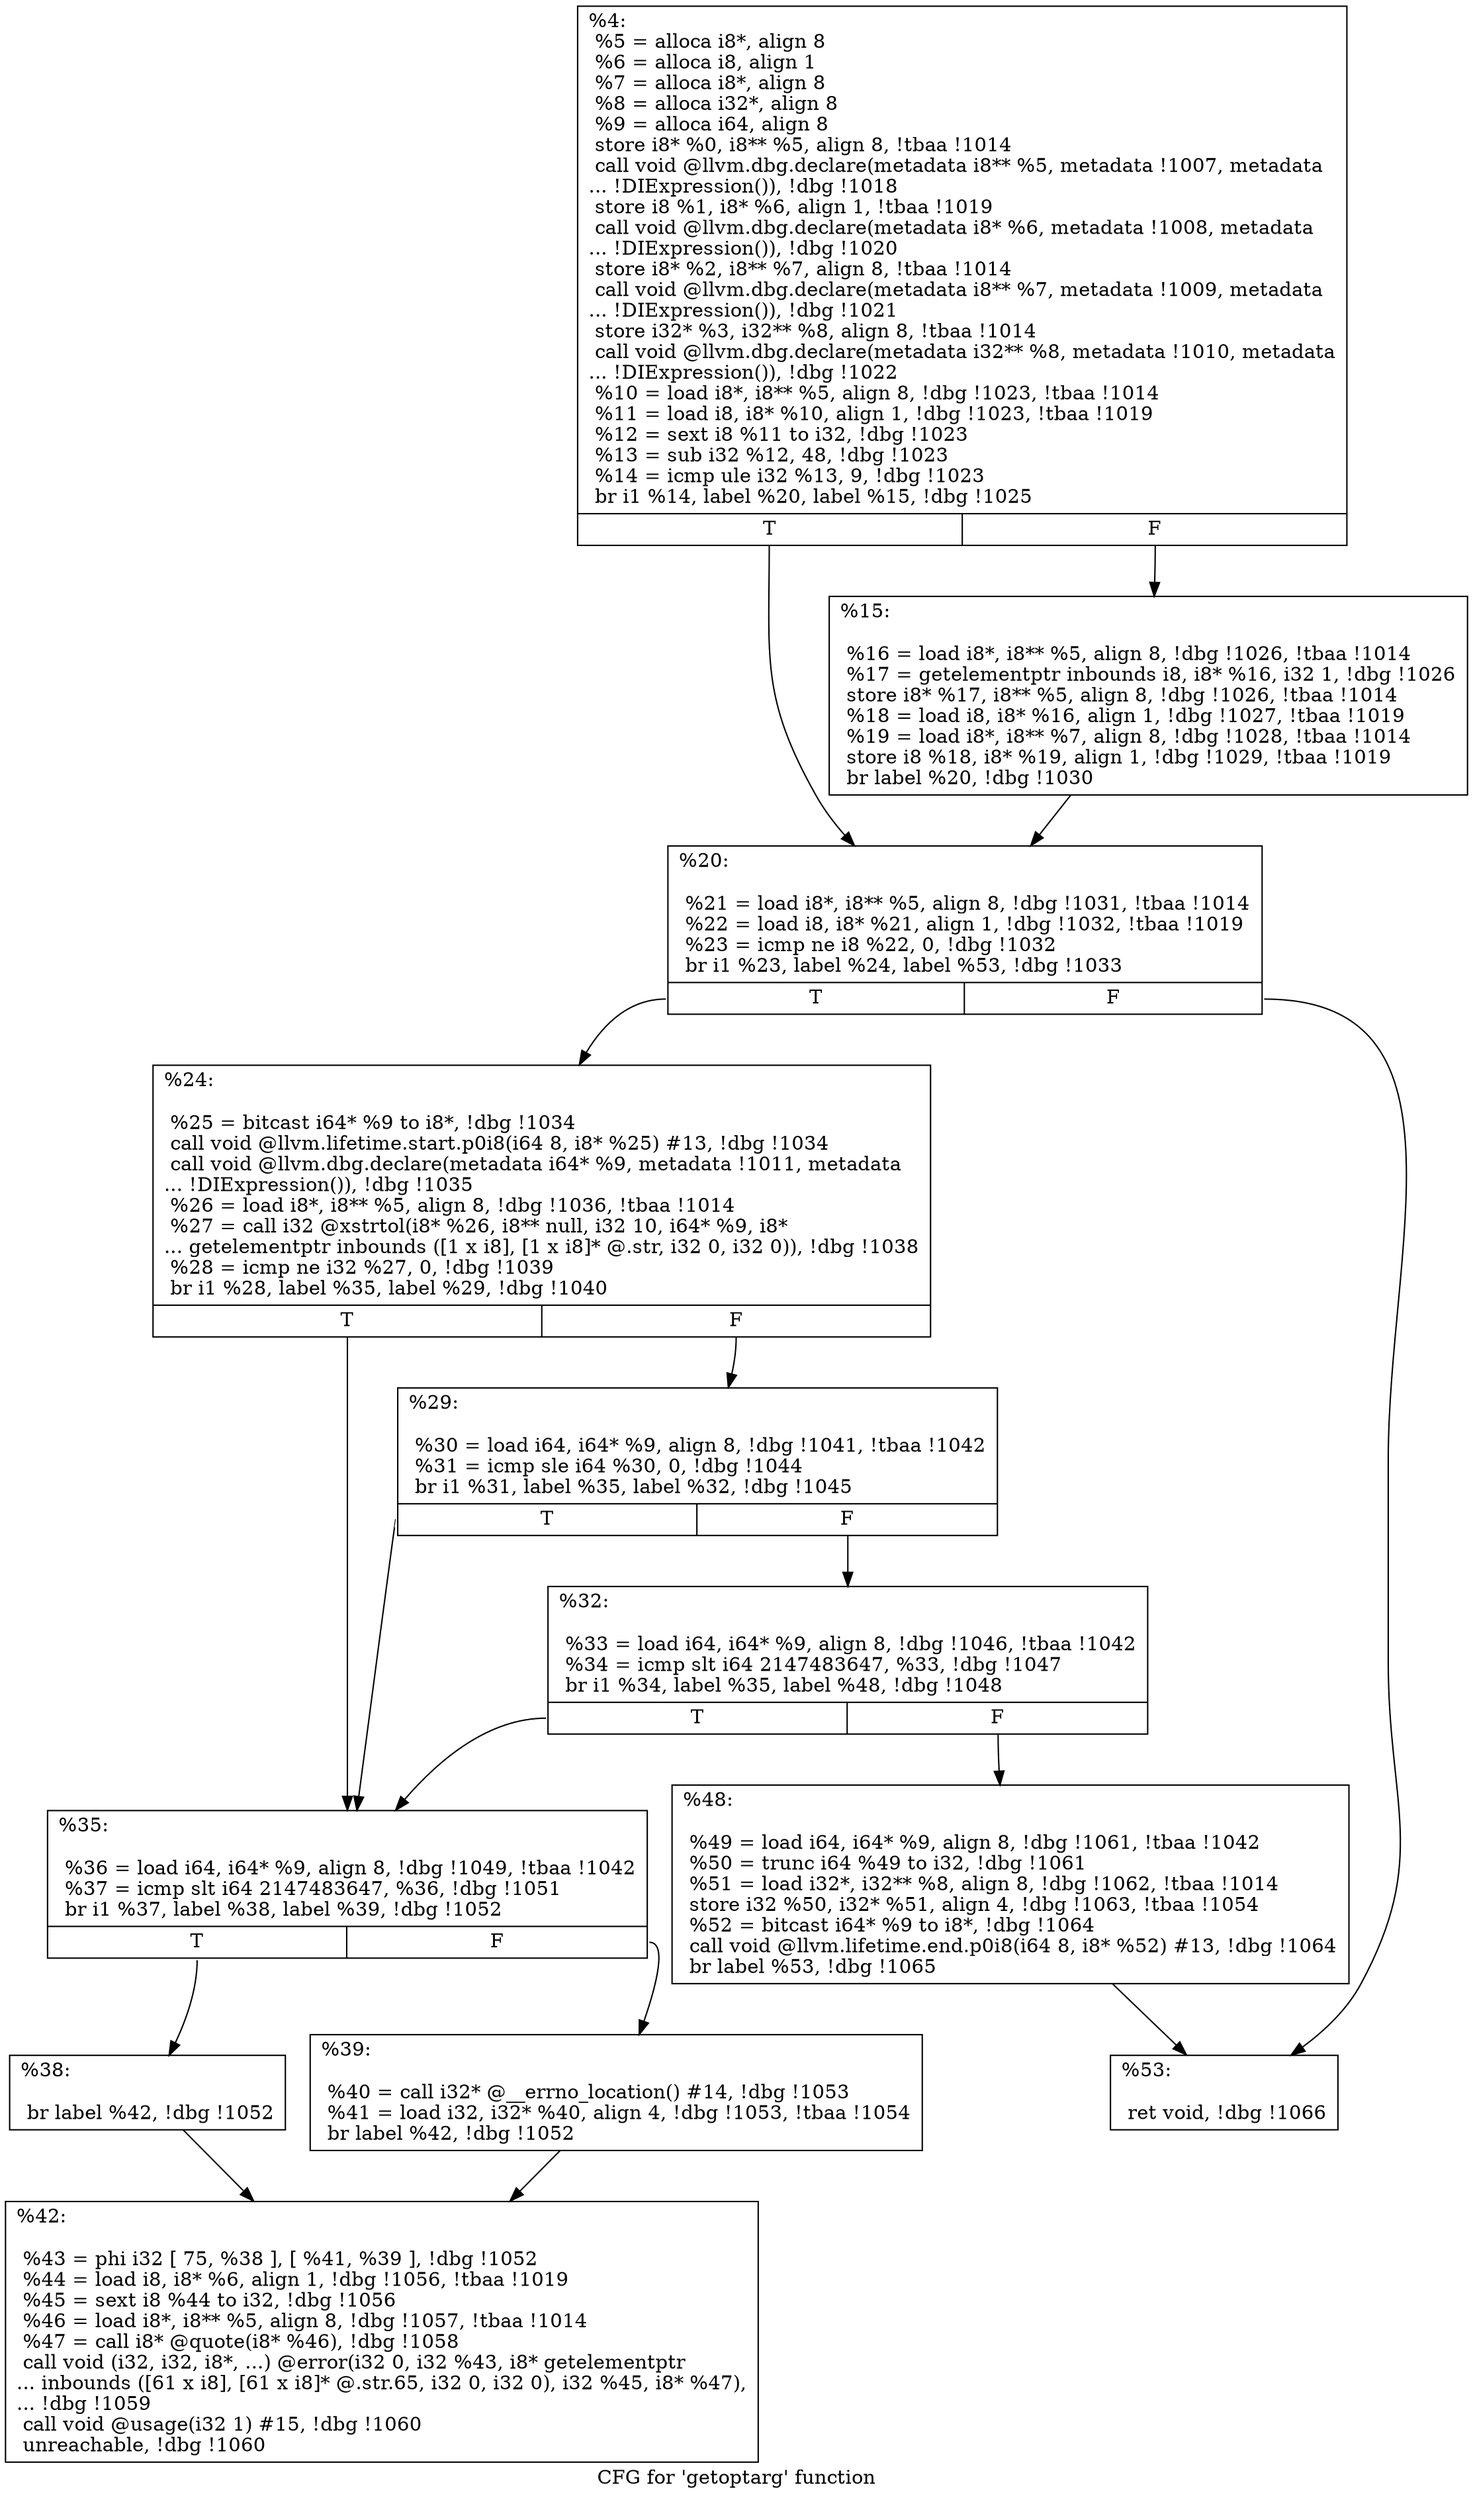 digraph "CFG for 'getoptarg' function" {
	label="CFG for 'getoptarg' function";

	Node0x14da990 [shape=record,label="{%4:\l  %5 = alloca i8*, align 8\l  %6 = alloca i8, align 1\l  %7 = alloca i8*, align 8\l  %8 = alloca i32*, align 8\l  %9 = alloca i64, align 8\l  store i8* %0, i8** %5, align 8, !tbaa !1014\l  call void @llvm.dbg.declare(metadata i8** %5, metadata !1007, metadata\l... !DIExpression()), !dbg !1018\l  store i8 %1, i8* %6, align 1, !tbaa !1019\l  call void @llvm.dbg.declare(metadata i8* %6, metadata !1008, metadata\l... !DIExpression()), !dbg !1020\l  store i8* %2, i8** %7, align 8, !tbaa !1014\l  call void @llvm.dbg.declare(metadata i8** %7, metadata !1009, metadata\l... !DIExpression()), !dbg !1021\l  store i32* %3, i32** %8, align 8, !tbaa !1014\l  call void @llvm.dbg.declare(metadata i32** %8, metadata !1010, metadata\l... !DIExpression()), !dbg !1022\l  %10 = load i8*, i8** %5, align 8, !dbg !1023, !tbaa !1014\l  %11 = load i8, i8* %10, align 1, !dbg !1023, !tbaa !1019\l  %12 = sext i8 %11 to i32, !dbg !1023\l  %13 = sub i32 %12, 48, !dbg !1023\l  %14 = icmp ule i32 %13, 9, !dbg !1023\l  br i1 %14, label %20, label %15, !dbg !1025\l|{<s0>T|<s1>F}}"];
	Node0x14da990:s0 -> Node0x14db230;
	Node0x14da990:s1 -> Node0x14db1e0;
	Node0x14db1e0 [shape=record,label="{%15:\l\l  %16 = load i8*, i8** %5, align 8, !dbg !1026, !tbaa !1014\l  %17 = getelementptr inbounds i8, i8* %16, i32 1, !dbg !1026\l  store i8* %17, i8** %5, align 8, !dbg !1026, !tbaa !1014\l  %18 = load i8, i8* %16, align 1, !dbg !1027, !tbaa !1019\l  %19 = load i8*, i8** %7, align 8, !dbg !1028, !tbaa !1014\l  store i8 %18, i8* %19, align 1, !dbg !1029, !tbaa !1019\l  br label %20, !dbg !1030\l}"];
	Node0x14db1e0 -> Node0x14db230;
	Node0x14db230 [shape=record,label="{%20:\l\l  %21 = load i8*, i8** %5, align 8, !dbg !1031, !tbaa !1014\l  %22 = load i8, i8* %21, align 1, !dbg !1032, !tbaa !1019\l  %23 = icmp ne i8 %22, 0, !dbg !1032\l  br i1 %23, label %24, label %53, !dbg !1033\l|{<s0>T|<s1>F}}"];
	Node0x14db230:s0 -> Node0x14db280;
	Node0x14db230:s1 -> Node0x1559bc0;
	Node0x14db280 [shape=record,label="{%24:\l\l  %25 = bitcast i64* %9 to i8*, !dbg !1034\l  call void @llvm.lifetime.start.p0i8(i64 8, i8* %25) #13, !dbg !1034\l  call void @llvm.dbg.declare(metadata i64* %9, metadata !1011, metadata\l... !DIExpression()), !dbg !1035\l  %26 = load i8*, i8** %5, align 8, !dbg !1036, !tbaa !1014\l  %27 = call i32 @xstrtol(i8* %26, i8** null, i32 10, i64* %9, i8*\l... getelementptr inbounds ([1 x i8], [1 x i8]* @.str, i32 0, i32 0)), !dbg !1038\l  %28 = icmp ne i32 %27, 0, !dbg !1039\l  br i1 %28, label %35, label %29, !dbg !1040\l|{<s0>T|<s1>F}}"];
	Node0x14db280:s0 -> Node0x14db370;
	Node0x14db280:s1 -> Node0x14db2d0;
	Node0x14db2d0 [shape=record,label="{%29:\l\l  %30 = load i64, i64* %9, align 8, !dbg !1041, !tbaa !1042\l  %31 = icmp sle i64 %30, 0, !dbg !1044\l  br i1 %31, label %35, label %32, !dbg !1045\l|{<s0>T|<s1>F}}"];
	Node0x14db2d0:s0 -> Node0x14db370;
	Node0x14db2d0:s1 -> Node0x14db320;
	Node0x14db320 [shape=record,label="{%32:\l\l  %33 = load i64, i64* %9, align 8, !dbg !1046, !tbaa !1042\l  %34 = icmp slt i64 2147483647, %33, !dbg !1047\l  br i1 %34, label %35, label %48, !dbg !1048\l|{<s0>T|<s1>F}}"];
	Node0x14db320:s0 -> Node0x14db370;
	Node0x14db320:s1 -> Node0x1559b70;
	Node0x14db370 [shape=record,label="{%35:\l\l  %36 = load i64, i64* %9, align 8, !dbg !1049, !tbaa !1042\l  %37 = icmp slt i64 2147483647, %36, !dbg !1051\l  br i1 %37, label %38, label %39, !dbg !1052\l|{<s0>T|<s1>F}}"];
	Node0x14db370:s0 -> Node0x14db3c0;
	Node0x14db370:s1 -> Node0x14db410;
	Node0x14db3c0 [shape=record,label="{%38:\l\l  br label %42, !dbg !1052\l}"];
	Node0x14db3c0 -> Node0x14db460;
	Node0x14db410 [shape=record,label="{%39:\l\l  %40 = call i32* @__errno_location() #14, !dbg !1053\l  %41 = load i32, i32* %40, align 4, !dbg !1053, !tbaa !1054\l  br label %42, !dbg !1052\l}"];
	Node0x14db410 -> Node0x14db460;
	Node0x14db460 [shape=record,label="{%42:\l\l  %43 = phi i32 [ 75, %38 ], [ %41, %39 ], !dbg !1052\l  %44 = load i8, i8* %6, align 1, !dbg !1056, !tbaa !1019\l  %45 = sext i8 %44 to i32, !dbg !1056\l  %46 = load i8*, i8** %5, align 8, !dbg !1057, !tbaa !1014\l  %47 = call i8* @quote(i8* %46), !dbg !1058\l  call void (i32, i32, i8*, ...) @error(i32 0, i32 %43, i8* getelementptr\l... inbounds ([61 x i8], [61 x i8]* @.str.65, i32 0, i32 0), i32 %45, i8* %47),\l... !dbg !1059\l  call void @usage(i32 1) #15, !dbg !1060\l  unreachable, !dbg !1060\l}"];
	Node0x1559b70 [shape=record,label="{%48:\l\l  %49 = load i64, i64* %9, align 8, !dbg !1061, !tbaa !1042\l  %50 = trunc i64 %49 to i32, !dbg !1061\l  %51 = load i32*, i32** %8, align 8, !dbg !1062, !tbaa !1014\l  store i32 %50, i32* %51, align 4, !dbg !1063, !tbaa !1054\l  %52 = bitcast i64* %9 to i8*, !dbg !1064\l  call void @llvm.lifetime.end.p0i8(i64 8, i8* %52) #13, !dbg !1064\l  br label %53, !dbg !1065\l}"];
	Node0x1559b70 -> Node0x1559bc0;
	Node0x1559bc0 [shape=record,label="{%53:\l\l  ret void, !dbg !1066\l}"];
}
